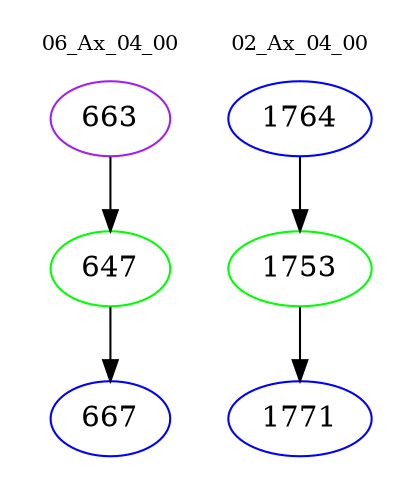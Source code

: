 digraph{
subgraph cluster_0 {
color = white
label = "06_Ax_04_00";
fontsize=10;
T0_663 [label="663", color="purple"]
T0_663 -> T0_647 [color="black"]
T0_647 [label="647", color="green"]
T0_647 -> T0_667 [color="black"]
T0_667 [label="667", color="blue"]
}
subgraph cluster_1 {
color = white
label = "02_Ax_04_00";
fontsize=10;
T1_1764 [label="1764", color="blue"]
T1_1764 -> T1_1753 [color="black"]
T1_1753 [label="1753", color="green"]
T1_1753 -> T1_1771 [color="black"]
T1_1771 [label="1771", color="blue"]
}
}
